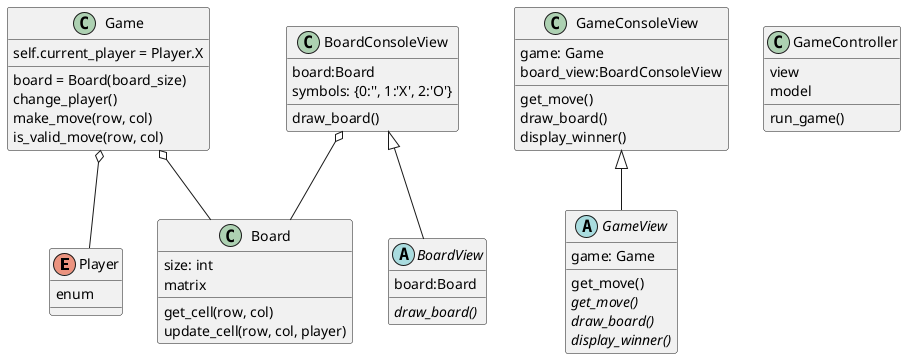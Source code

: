 @startuml

enum Player{
    enum
}

class Board{
    size: int
    matrix
    get_cell(row, col)
    update_cell(row, col, player)
}

class Game{
    board = Board(board_size)
    self.current_player = Player.X

    change_player()
    make_move(row, col)
    is_valid_move(row, col)
}

abstract GameView{
    game: Game
    get_move()
    {abstract} get_move()
    {abstract} draw_board()
    {abstract} display_winner()
}

class GameConsoleView{
    game: Game
    board_view:BoardConsoleView
    get_move()
    draw_board()
    display_winner()
}

abstract BoardView{
    board:Board
    {abstract} draw_board()
}

class BoardConsoleView{
    board:Board
    symbols: {0:'', 1:'X', 2:'O'}
    draw_board()
}

class GameController{
    view
    model
    run_game()
}

Game o-- Board
Game o-- Player
BoardConsoleView <|-- BoardView
BoardConsoleView o-- Board
GameConsoleView <|-- GameView

